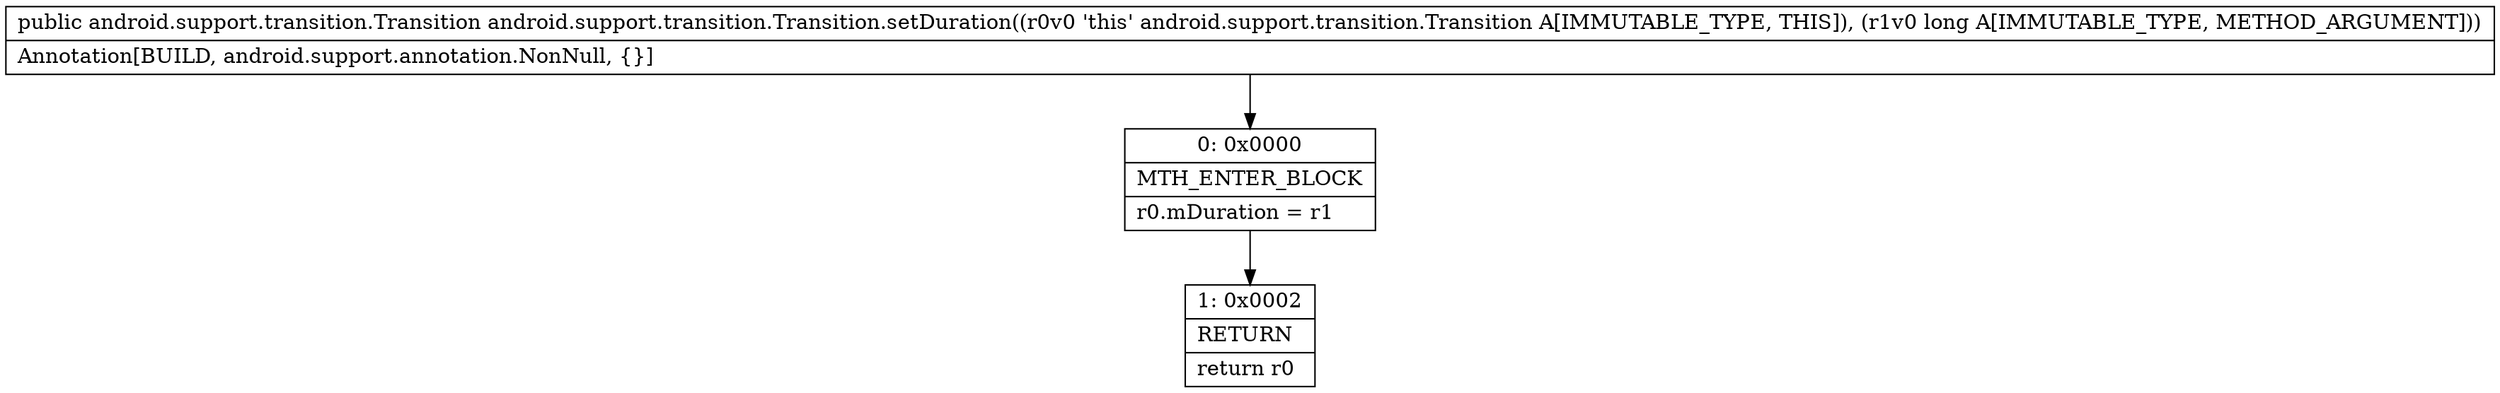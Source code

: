 digraph "CFG forandroid.support.transition.Transition.setDuration(J)Landroid\/support\/transition\/Transition;" {
Node_0 [shape=record,label="{0\:\ 0x0000|MTH_ENTER_BLOCK\l|r0.mDuration = r1\l}"];
Node_1 [shape=record,label="{1\:\ 0x0002|RETURN\l|return r0\l}"];
MethodNode[shape=record,label="{public android.support.transition.Transition android.support.transition.Transition.setDuration((r0v0 'this' android.support.transition.Transition A[IMMUTABLE_TYPE, THIS]), (r1v0 long A[IMMUTABLE_TYPE, METHOD_ARGUMENT]))  | Annotation[BUILD, android.support.annotation.NonNull, \{\}]\l}"];
MethodNode -> Node_0;
Node_0 -> Node_1;
}

